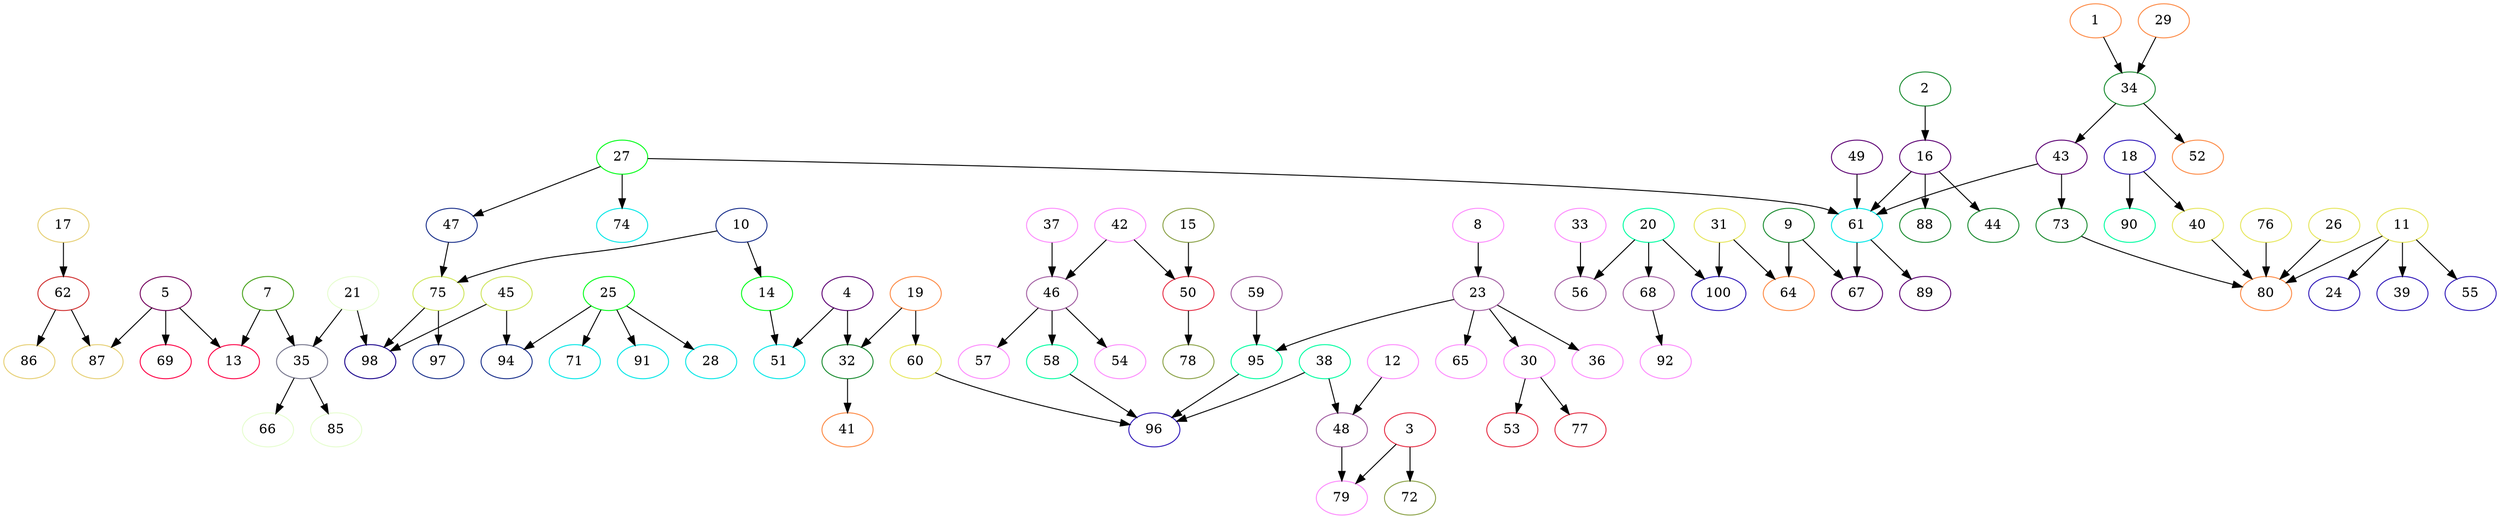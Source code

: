 digraph sample {
62 [color="#cf2e2e"];
17 [color="#e6cf73"];
86 [color="#e6cf73"];
87 [color="#e6cf73"];
5 [color="#73005c"];
13 [color="#fd0045"];
69 [color="#fd0045"];
7 [color="#45a117"];
35 [color="#73738a"];
21 [color="#e6fdcf"];
66 [color="#e6fdcf"];
85 [color="#e6fdcf"];
98 [color="#17008a"];
45 [color="#cfe65c"];
75 [color="#cfe65c"];
94 [color="#172e8a"];
10 [color="#172e8a"];
47 [color="#172e8a"];
97 [color="#172e8a"];
25 [color="#00fd17"];
14 [color="#00fd17"];
27 [color="#00fd17"];
28 [color="#00e6e6"];
71 [color="#00e6e6"];
91 [color="#00e6e6"];
51 [color="#00e6e6"];
61 [color="#00e6e6"];
74 [color="#00e6e6"];
4 [color="#5c0073"];
16 [color="#5c0073"];
43 [color="#5c0073"];
49 [color="#5c0073"];
67 [color="#5c0073"];
89 [color="#5c0073"];
32 [color="#178a2e"];
2 [color="#178a2e"];
44 [color="#178a2e"];
88 [color="#178a2e"];
34 [color="#178a2e"];
73 [color="#178a2e"];
9 [color="#178a2e"];
19 [color="#fd8a45"];
41 [color="#fd8a45"];
1 [color="#fd8a45"];
29 [color="#fd8a45"];
52 [color="#fd8a45"];
80 [color="#fd8a45"];
64 [color="#fd8a45"];
60 [color="#e6e65c"];
11 [color="#e6e65c"];
26 [color="#e6e65c"];
40 [color="#e6e65c"];
76 [color="#e6e65c"];
31 [color="#e6e65c"];
96 [color="#2e17b8"];
24 [color="#2e17b8"];
39 [color="#2e17b8"];
55 [color="#2e17b8"];
18 [color="#2e17b8"];
100 [color="#2e17b8"];
38 [color="#00fda1"];
58 [color="#00fda1"];
95 [color="#00fda1"];
90 [color="#00fda1"];
20 [color="#00fda1"];
48 [color="#a15ca1"];
46 [color="#a15ca1"];
23 [color="#a15ca1"];
59 [color="#a15ca1"];
56 [color="#a15ca1"];
68 [color="#a15ca1"];
12 [color="#fd8afd"];
79 [color="#fd8afd"];
37 [color="#fd8afd"];
42 [color="#fd8afd"];
54 [color="#fd8afd"];
57 [color="#fd8afd"];
8 [color="#fd8afd"];
30 [color="#fd8afd"];
36 [color="#fd8afd"];
65 [color="#fd8afd"];
33 [color="#fd8afd"];
92 [color="#fd8afd"];
3 [color="#e62e45"];
50 [color="#e62e45"];
53 [color="#e62e45"];
77 [color="#e62e45"];
72 [color="#8aa145"];
15 [color="#8aa145"];
78 [color="#8aa145"];
1 -> 34[color="black"];
2 -> 16[color="black"];
3 -> 72[color="black"];
3 -> 79[color="black"];
4 -> 32[color="black"];
4 -> 51[color="black"];
5 -> 13[color="black"];
5 -> 69[color="black"];
5 -> 87[color="black"];
7 -> 13[color="black"];
7 -> 35[color="black"];
8 -> 23[color="black"];
9 -> 64[color="black"];
9 -> 67[color="black"];
10 -> 14[color="black"];
10 -> 75[color="black"];
11 -> 24[color="black"];
11 -> 39[color="black"];
11 -> 55[color="black"];
11 -> 80[color="black"];
12 -> 48[color="black"];
14 -> 51[color="black"];
15 -> 50[color="black"];
16 -> 44[color="black"];
16 -> 61[color="black"];
16 -> 88[color="black"];
17 -> 62[color="black"];
18 -> 40[color="black"];
18 -> 90[color="black"];
19 -> 32[color="black"];
19 -> 60[color="black"];
20 -> 56[color="black"];
20 -> 68[color="black"];
20 -> 100[color="black"];
21 -> 35[color="black"];
21 -> 98[color="black"];
23 -> 30[color="black"];
23 -> 36[color="black"];
23 -> 65[color="black"];
23 -> 95[color="black"];
25 -> 28[color="black"];
25 -> 71[color="black"];
25 -> 91[color="black"];
25 -> 94[color="black"];
26 -> 80[color="black"];
27 -> 47[color="black"];
27 -> 61[color="black"];
27 -> 74[color="black"];
29 -> 34[color="black"];
30 -> 53[color="black"];
30 -> 77[color="black"];
31 -> 64[color="black"];
31 -> 100[color="black"];
32 -> 41[color="black"];
33 -> 56[color="black"];
34 -> 43[color="black"];
34 -> 52[color="black"];
35 -> 66[color="black"];
35 -> 85[color="black"];
37 -> 46[color="black"];
38 -> 48[color="black"];
38 -> 96[color="black"];
40 -> 80[color="black"];
42 -> 46[color="black"];
42 -> 50[color="black"];
43 -> 61[color="black"];
43 -> 73[color="black"];
45 -> 94[color="black"];
45 -> 98[color="black"];
46 -> 54[color="black"];
46 -> 57[color="black"];
46 -> 58[color="black"];
47 -> 75[color="black"];
48 -> 79[color="black"];
49 -> 61[color="black"];
50 -> 78[color="black"];
58 -> 96[color="black"];
59 -> 95[color="black"];
60 -> 96[color="black"];
61 -> 67[color="black"];
61 -> 89[color="black"];
62 -> 86[color="black"];
62 -> 87[color="black"];
68 -> 92[color="black"];
73 -> 80[color="black"];
75 -> 97[color="black"];
75 -> 98[color="black"];
76 -> 80[color="black"];
95 -> 96[color="black"];
}